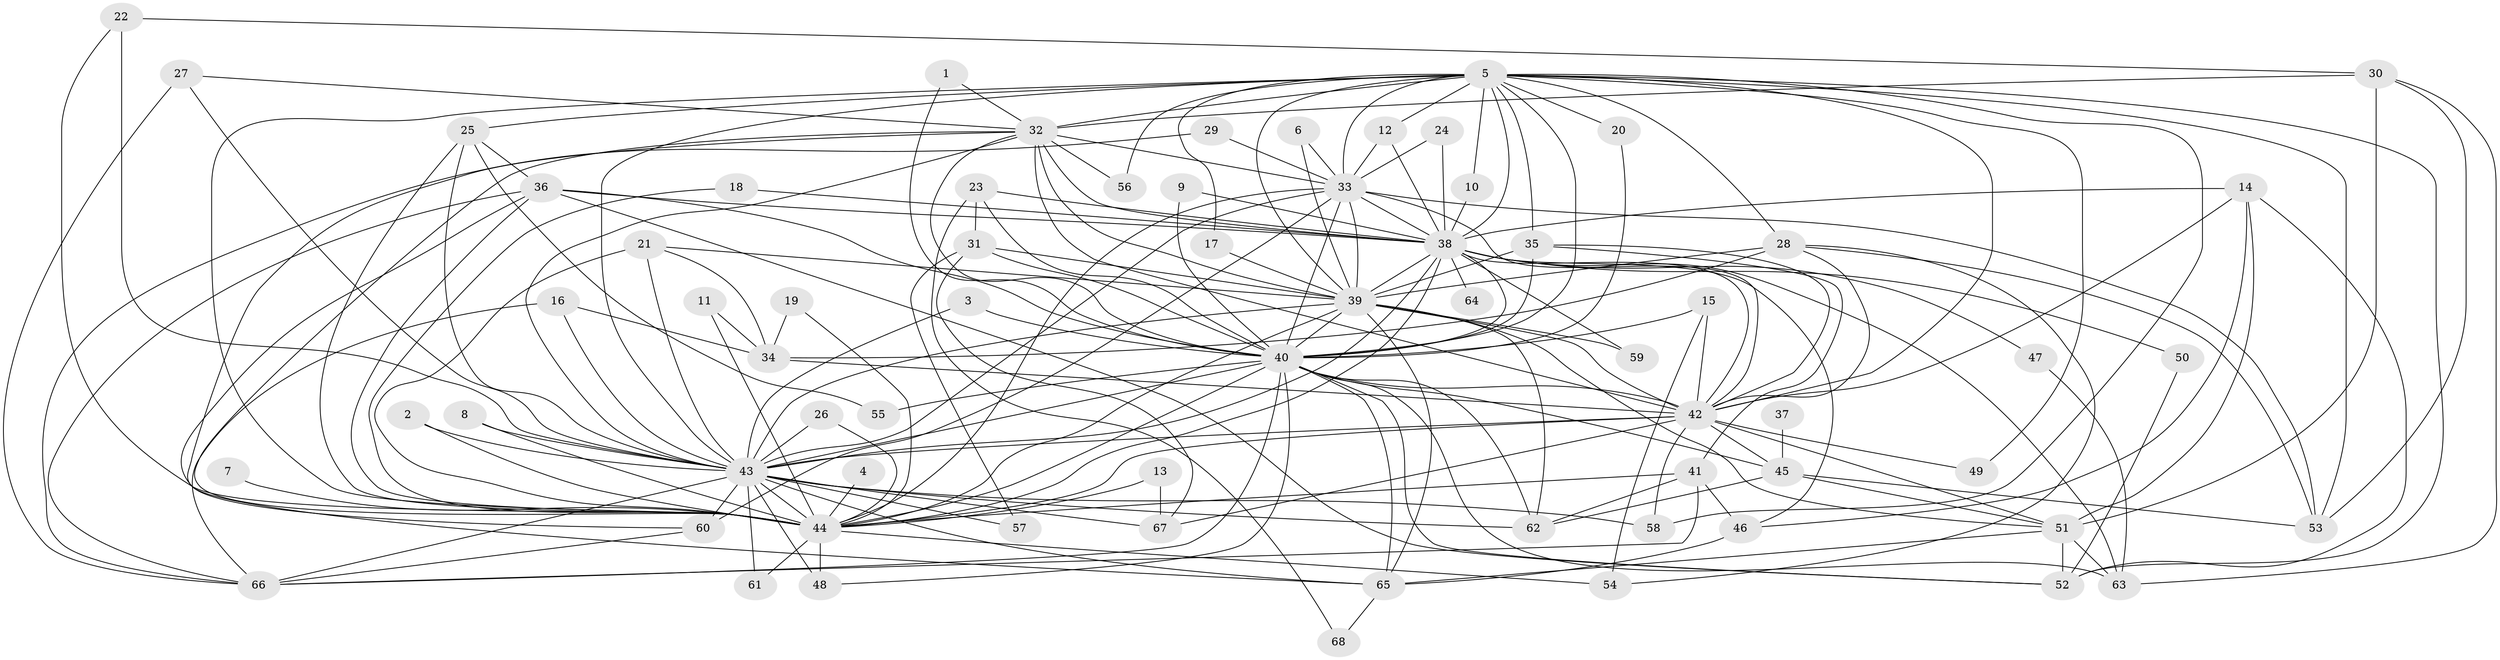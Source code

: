 // original degree distribution, {21: 0.007407407407407408, 16: 0.014814814814814815, 27: 0.014814814814814815, 18: 0.007407407407407408, 32: 0.007407407407407408, 35: 0.007407407407407408, 14: 0.007407407407407408, 22: 0.007407407407407408, 2: 0.5333333333333333, 3: 0.17037037037037037, 4: 0.1037037037037037, 5: 0.07407407407407407, 7: 0.022222222222222223, 6: 0.007407407407407408, 8: 0.014814814814814815}
// Generated by graph-tools (version 1.1) at 2025/25/03/09/25 03:25:43]
// undirected, 68 vertices, 189 edges
graph export_dot {
graph [start="1"]
  node [color=gray90,style=filled];
  1;
  2;
  3;
  4;
  5;
  6;
  7;
  8;
  9;
  10;
  11;
  12;
  13;
  14;
  15;
  16;
  17;
  18;
  19;
  20;
  21;
  22;
  23;
  24;
  25;
  26;
  27;
  28;
  29;
  30;
  31;
  32;
  33;
  34;
  35;
  36;
  37;
  38;
  39;
  40;
  41;
  42;
  43;
  44;
  45;
  46;
  47;
  48;
  49;
  50;
  51;
  52;
  53;
  54;
  55;
  56;
  57;
  58;
  59;
  60;
  61;
  62;
  63;
  64;
  65;
  66;
  67;
  68;
  1 -- 32 [weight=1.0];
  1 -- 40 [weight=1.0];
  2 -- 43 [weight=1.0];
  2 -- 44 [weight=1.0];
  3 -- 40 [weight=1.0];
  3 -- 43 [weight=1.0];
  4 -- 44 [weight=1.0];
  5 -- 10 [weight=1.0];
  5 -- 12 [weight=1.0];
  5 -- 17 [weight=1.0];
  5 -- 20 [weight=2.0];
  5 -- 25 [weight=1.0];
  5 -- 28 [weight=1.0];
  5 -- 32 [weight=2.0];
  5 -- 33 [weight=2.0];
  5 -- 35 [weight=1.0];
  5 -- 38 [weight=3.0];
  5 -- 39 [weight=2.0];
  5 -- 40 [weight=3.0];
  5 -- 42 [weight=2.0];
  5 -- 43 [weight=4.0];
  5 -- 44 [weight=3.0];
  5 -- 49 [weight=1.0];
  5 -- 52 [weight=1.0];
  5 -- 53 [weight=1.0];
  5 -- 56 [weight=1.0];
  5 -- 58 [weight=2.0];
  6 -- 33 [weight=1.0];
  6 -- 39 [weight=1.0];
  7 -- 44 [weight=1.0];
  8 -- 43 [weight=1.0];
  8 -- 44 [weight=1.0];
  9 -- 38 [weight=1.0];
  9 -- 40 [weight=1.0];
  10 -- 38 [weight=1.0];
  11 -- 34 [weight=1.0];
  11 -- 44 [weight=1.0];
  12 -- 33 [weight=1.0];
  12 -- 38 [weight=1.0];
  13 -- 44 [weight=1.0];
  13 -- 67 [weight=1.0];
  14 -- 38 [weight=3.0];
  14 -- 42 [weight=1.0];
  14 -- 46 [weight=1.0];
  14 -- 51 [weight=1.0];
  14 -- 52 [weight=1.0];
  15 -- 40 [weight=1.0];
  15 -- 42 [weight=1.0];
  15 -- 54 [weight=1.0];
  16 -- 34 [weight=1.0];
  16 -- 43 [weight=1.0];
  16 -- 66 [weight=1.0];
  17 -- 39 [weight=1.0];
  18 -- 38 [weight=1.0];
  18 -- 44 [weight=1.0];
  19 -- 34 [weight=1.0];
  19 -- 44 [weight=1.0];
  20 -- 40 [weight=1.0];
  21 -- 34 [weight=1.0];
  21 -- 39 [weight=1.0];
  21 -- 43 [weight=2.0];
  21 -- 44 [weight=1.0];
  22 -- 30 [weight=1.0];
  22 -- 43 [weight=1.0];
  22 -- 44 [weight=1.0];
  23 -- 31 [weight=1.0];
  23 -- 38 [weight=1.0];
  23 -- 40 [weight=1.0];
  23 -- 68 [weight=1.0];
  24 -- 33 [weight=1.0];
  24 -- 38 [weight=1.0];
  25 -- 36 [weight=1.0];
  25 -- 43 [weight=1.0];
  25 -- 44 [weight=1.0];
  25 -- 55 [weight=1.0];
  26 -- 43 [weight=2.0];
  26 -- 44 [weight=1.0];
  27 -- 32 [weight=1.0];
  27 -- 43 [weight=1.0];
  27 -- 66 [weight=1.0];
  28 -- 34 [weight=1.0];
  28 -- 39 [weight=1.0];
  28 -- 42 [weight=1.0];
  28 -- 53 [weight=1.0];
  28 -- 54 [weight=1.0];
  29 -- 33 [weight=1.0];
  29 -- 66 [weight=1.0];
  30 -- 32 [weight=1.0];
  30 -- 51 [weight=1.0];
  30 -- 53 [weight=1.0];
  30 -- 63 [weight=1.0];
  31 -- 39 [weight=1.0];
  31 -- 40 [weight=1.0];
  31 -- 57 [weight=1.0];
  31 -- 67 [weight=1.0];
  32 -- 33 [weight=1.0];
  32 -- 38 [weight=1.0];
  32 -- 39 [weight=1.0];
  32 -- 40 [weight=1.0];
  32 -- 42 [weight=1.0];
  32 -- 43 [weight=1.0];
  32 -- 44 [weight=1.0];
  32 -- 56 [weight=1.0];
  32 -- 60 [weight=1.0];
  33 -- 38 [weight=1.0];
  33 -- 39 [weight=1.0];
  33 -- 40 [weight=1.0];
  33 -- 42 [weight=1.0];
  33 -- 43 [weight=1.0];
  33 -- 44 [weight=1.0];
  33 -- 53 [weight=1.0];
  33 -- 60 [weight=2.0];
  34 -- 42 [weight=1.0];
  35 -- 39 [weight=1.0];
  35 -- 40 [weight=1.0];
  35 -- 41 [weight=1.0];
  35 -- 42 [weight=1.0];
  36 -- 38 [weight=1.0];
  36 -- 40 [weight=1.0];
  36 -- 44 [weight=1.0];
  36 -- 52 [weight=1.0];
  36 -- 65 [weight=1.0];
  36 -- 66 [weight=1.0];
  37 -- 45 [weight=2.0];
  38 -- 39 [weight=1.0];
  38 -- 40 [weight=1.0];
  38 -- 42 [weight=1.0];
  38 -- 43 [weight=1.0];
  38 -- 44 [weight=2.0];
  38 -- 46 [weight=1.0];
  38 -- 47 [weight=1.0];
  38 -- 50 [weight=1.0];
  38 -- 59 [weight=1.0];
  38 -- 63 [weight=1.0];
  38 -- 64 [weight=2.0];
  39 -- 40 [weight=1.0];
  39 -- 42 [weight=2.0];
  39 -- 43 [weight=2.0];
  39 -- 44 [weight=1.0];
  39 -- 51 [weight=1.0];
  39 -- 59 [weight=1.0];
  39 -- 62 [weight=1.0];
  39 -- 65 [weight=1.0];
  40 -- 42 [weight=1.0];
  40 -- 43 [weight=1.0];
  40 -- 44 [weight=2.0];
  40 -- 45 [weight=1.0];
  40 -- 48 [weight=1.0];
  40 -- 52 [weight=1.0];
  40 -- 55 [weight=1.0];
  40 -- 62 [weight=1.0];
  40 -- 63 [weight=1.0];
  40 -- 65 [weight=1.0];
  40 -- 66 [weight=1.0];
  41 -- 44 [weight=1.0];
  41 -- 46 [weight=3.0];
  41 -- 62 [weight=1.0];
  41 -- 66 [weight=1.0];
  42 -- 43 [weight=2.0];
  42 -- 44 [weight=1.0];
  42 -- 45 [weight=2.0];
  42 -- 49 [weight=1.0];
  42 -- 51 [weight=1.0];
  42 -- 58 [weight=1.0];
  42 -- 67 [weight=1.0];
  43 -- 44 [weight=1.0];
  43 -- 48 [weight=1.0];
  43 -- 57 [weight=1.0];
  43 -- 58 [weight=1.0];
  43 -- 60 [weight=1.0];
  43 -- 61 [weight=1.0];
  43 -- 62 [weight=1.0];
  43 -- 65 [weight=1.0];
  43 -- 66 [weight=1.0];
  43 -- 67 [weight=2.0];
  44 -- 48 [weight=1.0];
  44 -- 54 [weight=1.0];
  44 -- 61 [weight=1.0];
  45 -- 51 [weight=1.0];
  45 -- 53 [weight=1.0];
  45 -- 62 [weight=1.0];
  46 -- 65 [weight=1.0];
  47 -- 63 [weight=1.0];
  50 -- 52 [weight=1.0];
  51 -- 52 [weight=1.0];
  51 -- 63 [weight=1.0];
  51 -- 65 [weight=1.0];
  60 -- 66 [weight=1.0];
  65 -- 68 [weight=1.0];
}
